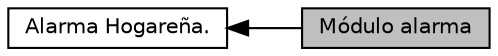 digraph "Módulo alarma"
{
  edge [fontname="Helvetica",fontsize="10",labelfontname="Helvetica",labelfontsize="10"];
  node [fontname="Helvetica",fontsize="10",shape=box];
  rankdir=LR;
  Node1 [label="Módulo alarma",height=0.2,width=0.4,color="black", fillcolor="grey75", style="filled", fontcolor="black",tooltip="Este módulo corresponde a la estructura alarm."];
  Node2 [label="Alarma Hogareña.",height=0.2,width=0.4,color="black", fillcolor="white", style="filled",URL="$group___p_r_o_y_e_c_t_o.html",tooltip="Alarma Hogareña con dos sensores."];
  Node2->Node1 [shape=plaintext, dir="back", style="solid"];
}

